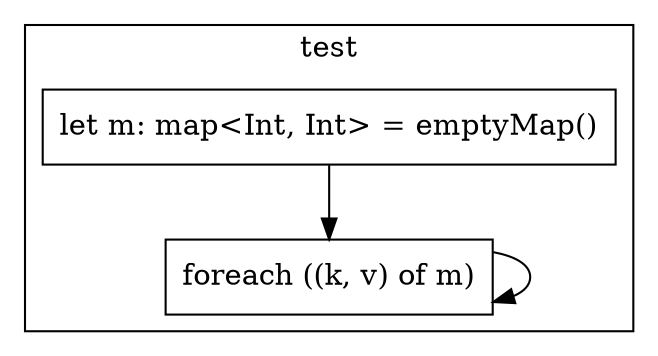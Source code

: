 digraph "loops-4" {
    node [shape=box];
    subgraph "cluster_test" {
        label="test";
        "test_141" [label="let m: map<Int, Int> = emptyMap()"];
        "test_142" [label="foreach ((k, v) of m)"];
        "test_141" -> "test_142";
        "test_142" -> "test_142";
    }
}
